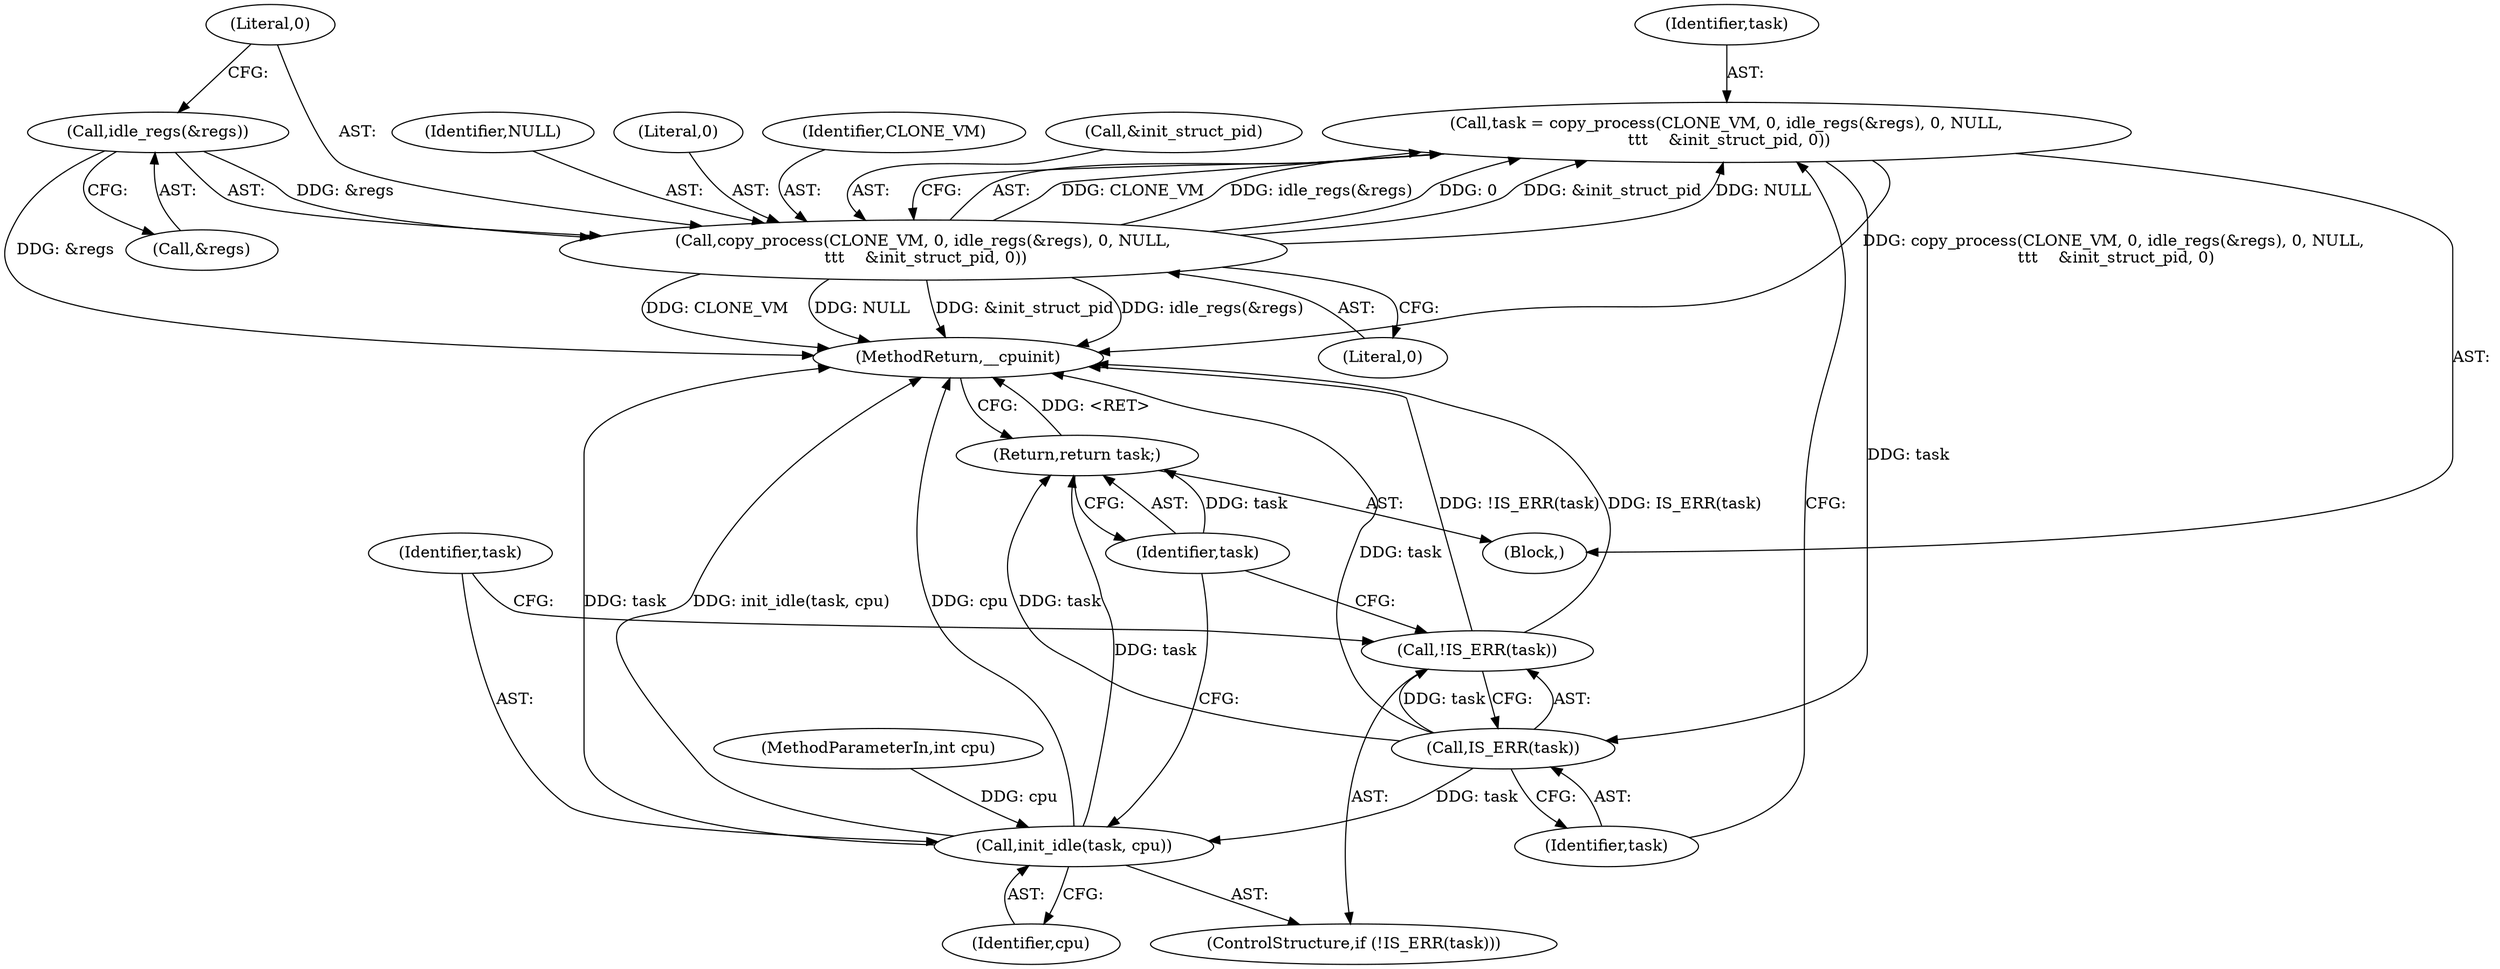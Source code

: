 digraph "1_linux_f106eee10038c2ee5b6056aaf3f6d5229be6dcdd@API" {
"1000105" [label="(Call,task = copy_process(CLONE_VM, 0, idle_regs(&regs), 0, NULL,\n \t\t\t    &init_struct_pid, 0))"];
"1000107" [label="(Call,copy_process(CLONE_VM, 0, idle_regs(&regs), 0, NULL,\n \t\t\t    &init_struct_pid, 0))"];
"1000110" [label="(Call,idle_regs(&regs))"];
"1000120" [label="(Call,IS_ERR(task))"];
"1000119" [label="(Call,!IS_ERR(task))"];
"1000122" [label="(Call,init_idle(task, cpu))"];
"1000125" [label="(Return,return task;)"];
"1000125" [label="(Return,return task;)"];
"1000105" [label="(Call,task = copy_process(CLONE_VM, 0, idle_regs(&regs), 0, NULL,\n \t\t\t    &init_struct_pid, 0))"];
"1000122" [label="(Call,init_idle(task, cpu))"];
"1000123" [label="(Identifier,task)"];
"1000127" [label="(MethodReturn,__cpuinit)"];
"1000114" [label="(Identifier,NULL)"];
"1000106" [label="(Identifier,task)"];
"1000109" [label="(Literal,0)"];
"1000110" [label="(Call,idle_regs(&regs))"];
"1000119" [label="(Call,!IS_ERR(task))"];
"1000126" [label="(Identifier,task)"];
"1000124" [label="(Identifier,cpu)"];
"1000113" [label="(Literal,0)"];
"1000117" [label="(Literal,0)"];
"1000107" [label="(Call,copy_process(CLONE_VM, 0, idle_regs(&regs), 0, NULL,\n \t\t\t    &init_struct_pid, 0))"];
"1000120" [label="(Call,IS_ERR(task))"];
"1000108" [label="(Identifier,CLONE_VM)"];
"1000121" [label="(Identifier,task)"];
"1000115" [label="(Call,&init_struct_pid)"];
"1000102" [label="(Block,)"];
"1000101" [label="(MethodParameterIn,int cpu)"];
"1000111" [label="(Call,&regs)"];
"1000118" [label="(ControlStructure,if (!IS_ERR(task)))"];
"1000105" -> "1000102"  [label="AST: "];
"1000105" -> "1000107"  [label="CFG: "];
"1000106" -> "1000105"  [label="AST: "];
"1000107" -> "1000105"  [label="AST: "];
"1000121" -> "1000105"  [label="CFG: "];
"1000105" -> "1000127"  [label="DDG: copy_process(CLONE_VM, 0, idle_regs(&regs), 0, NULL,\n \t\t\t    &init_struct_pid, 0)"];
"1000107" -> "1000105"  [label="DDG: CLONE_VM"];
"1000107" -> "1000105"  [label="DDG: idle_regs(&regs)"];
"1000107" -> "1000105"  [label="DDG: 0"];
"1000107" -> "1000105"  [label="DDG: &init_struct_pid"];
"1000107" -> "1000105"  [label="DDG: NULL"];
"1000105" -> "1000120"  [label="DDG: task"];
"1000107" -> "1000117"  [label="CFG: "];
"1000108" -> "1000107"  [label="AST: "];
"1000109" -> "1000107"  [label="AST: "];
"1000110" -> "1000107"  [label="AST: "];
"1000113" -> "1000107"  [label="AST: "];
"1000114" -> "1000107"  [label="AST: "];
"1000115" -> "1000107"  [label="AST: "];
"1000117" -> "1000107"  [label="AST: "];
"1000107" -> "1000127"  [label="DDG: CLONE_VM"];
"1000107" -> "1000127"  [label="DDG: NULL"];
"1000107" -> "1000127"  [label="DDG: &init_struct_pid"];
"1000107" -> "1000127"  [label="DDG: idle_regs(&regs)"];
"1000110" -> "1000107"  [label="DDG: &regs"];
"1000110" -> "1000111"  [label="CFG: "];
"1000111" -> "1000110"  [label="AST: "];
"1000113" -> "1000110"  [label="CFG: "];
"1000110" -> "1000127"  [label="DDG: &regs"];
"1000120" -> "1000119"  [label="AST: "];
"1000120" -> "1000121"  [label="CFG: "];
"1000121" -> "1000120"  [label="AST: "];
"1000119" -> "1000120"  [label="CFG: "];
"1000120" -> "1000127"  [label="DDG: task"];
"1000120" -> "1000119"  [label="DDG: task"];
"1000120" -> "1000122"  [label="DDG: task"];
"1000120" -> "1000125"  [label="DDG: task"];
"1000119" -> "1000118"  [label="AST: "];
"1000123" -> "1000119"  [label="CFG: "];
"1000126" -> "1000119"  [label="CFG: "];
"1000119" -> "1000127"  [label="DDG: !IS_ERR(task)"];
"1000119" -> "1000127"  [label="DDG: IS_ERR(task)"];
"1000122" -> "1000118"  [label="AST: "];
"1000122" -> "1000124"  [label="CFG: "];
"1000123" -> "1000122"  [label="AST: "];
"1000124" -> "1000122"  [label="AST: "];
"1000126" -> "1000122"  [label="CFG: "];
"1000122" -> "1000127"  [label="DDG: task"];
"1000122" -> "1000127"  [label="DDG: init_idle(task, cpu)"];
"1000122" -> "1000127"  [label="DDG: cpu"];
"1000101" -> "1000122"  [label="DDG: cpu"];
"1000122" -> "1000125"  [label="DDG: task"];
"1000125" -> "1000102"  [label="AST: "];
"1000125" -> "1000126"  [label="CFG: "];
"1000126" -> "1000125"  [label="AST: "];
"1000127" -> "1000125"  [label="CFG: "];
"1000125" -> "1000127"  [label="DDG: <RET>"];
"1000126" -> "1000125"  [label="DDG: task"];
}
